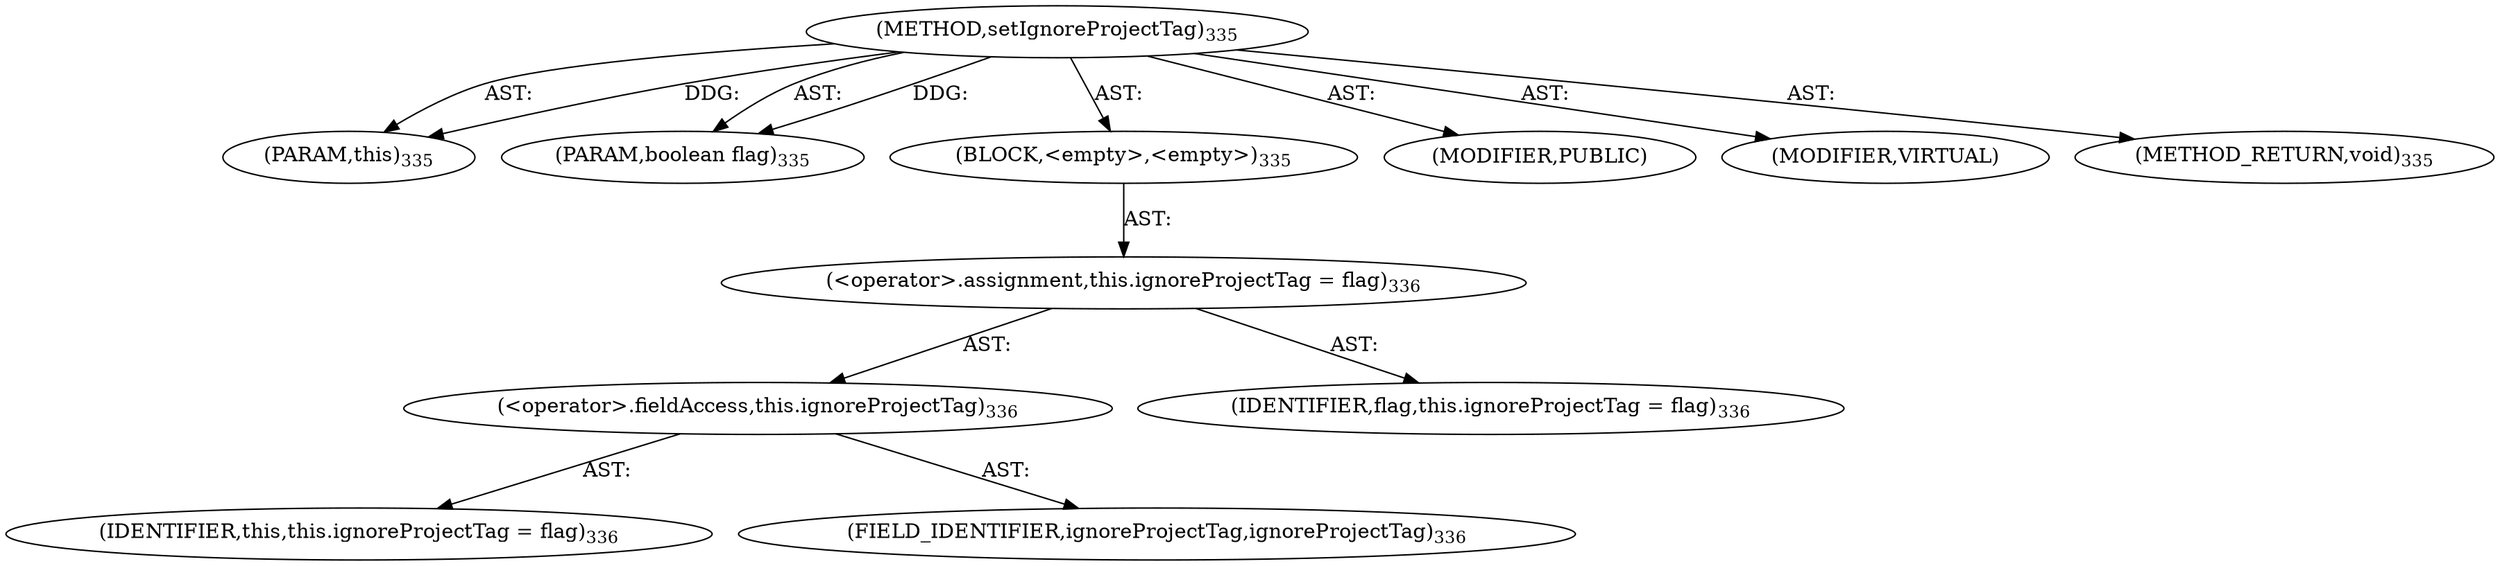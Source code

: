 digraph "setIgnoreProjectTag" {  
"111669149718" [label = <(METHOD,setIgnoreProjectTag)<SUB>335</SUB>> ]
"115964116997" [label = <(PARAM,this)<SUB>335</SUB>> ]
"115964117025" [label = <(PARAM,boolean flag)<SUB>335</SUB>> ]
"25769803802" [label = <(BLOCK,&lt;empty&gt;,&lt;empty&gt;)<SUB>335</SUB>> ]
"30064771168" [label = <(&lt;operator&gt;.assignment,this.ignoreProjectTag = flag)<SUB>336</SUB>> ]
"30064771169" [label = <(&lt;operator&gt;.fieldAccess,this.ignoreProjectTag)<SUB>336</SUB>> ]
"68719476742" [label = <(IDENTIFIER,this,this.ignoreProjectTag = flag)<SUB>336</SUB>> ]
"55834574893" [label = <(FIELD_IDENTIFIER,ignoreProjectTag,ignoreProjectTag)<SUB>336</SUB>> ]
"68719476798" [label = <(IDENTIFIER,flag,this.ignoreProjectTag = flag)<SUB>336</SUB>> ]
"133143986231" [label = <(MODIFIER,PUBLIC)> ]
"133143986232" [label = <(MODIFIER,VIRTUAL)> ]
"128849018902" [label = <(METHOD_RETURN,void)<SUB>335</SUB>> ]
  "111669149718" -> "115964116997"  [ label = "AST: "] 
  "111669149718" -> "115964117025"  [ label = "AST: "] 
  "111669149718" -> "25769803802"  [ label = "AST: "] 
  "111669149718" -> "133143986231"  [ label = "AST: "] 
  "111669149718" -> "133143986232"  [ label = "AST: "] 
  "111669149718" -> "128849018902"  [ label = "AST: "] 
  "25769803802" -> "30064771168"  [ label = "AST: "] 
  "30064771168" -> "30064771169"  [ label = "AST: "] 
  "30064771168" -> "68719476798"  [ label = "AST: "] 
  "30064771169" -> "68719476742"  [ label = "AST: "] 
  "30064771169" -> "55834574893"  [ label = "AST: "] 
  "111669149718" -> "115964116997"  [ label = "DDG: "] 
  "111669149718" -> "115964117025"  [ label = "DDG: "] 
}
